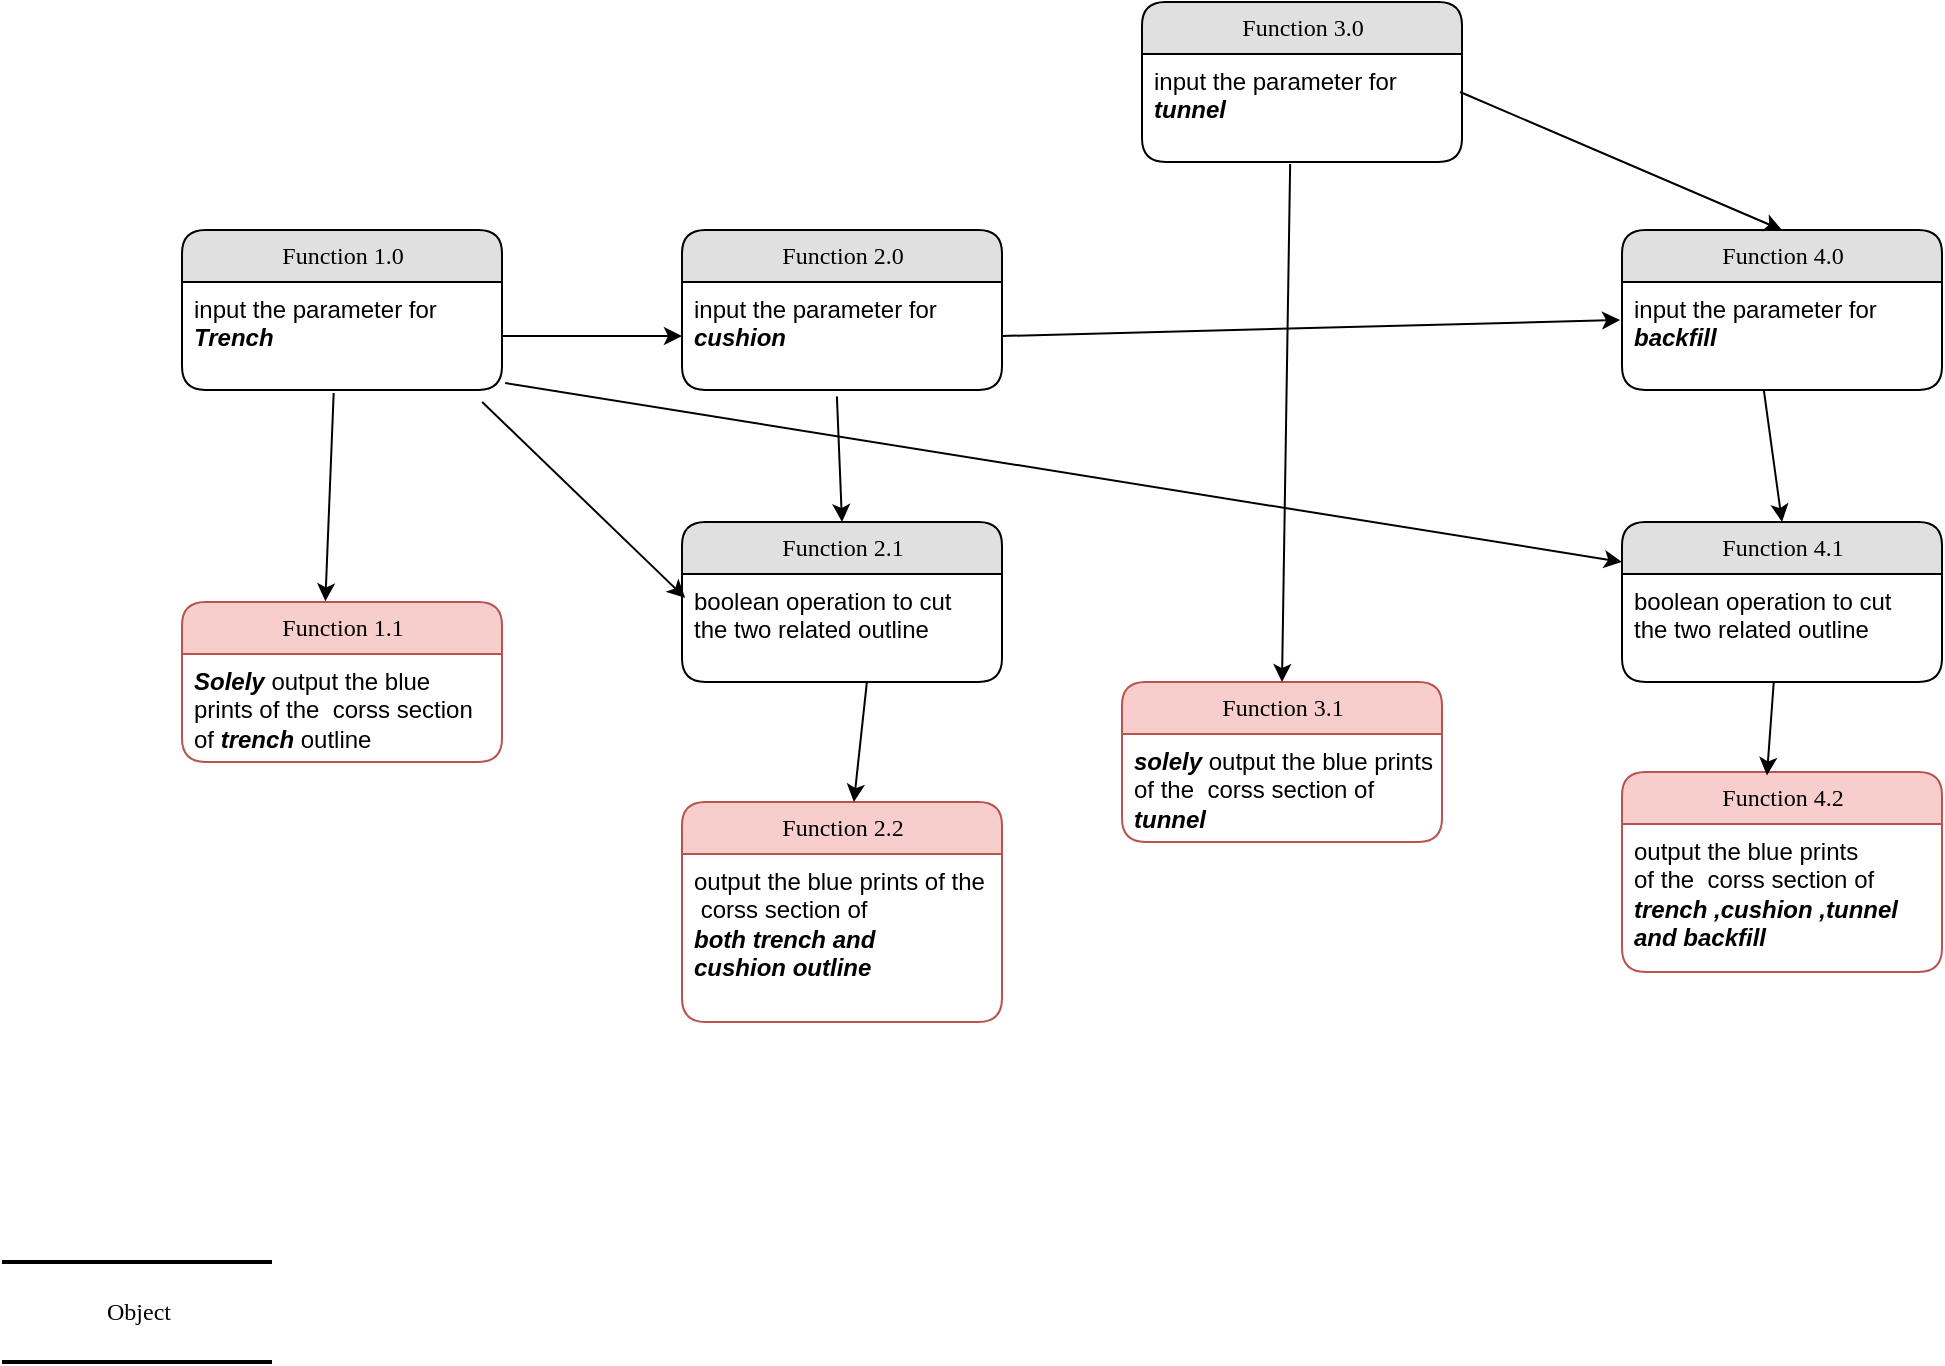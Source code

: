 <mxfile version="24.0.8" type="github">
  <diagram name="Page-1" id="5d7acffa-a066-3a61-03fe-96351882024d">
    <mxGraphModel dx="1195" dy="1472" grid="1" gridSize="10" guides="1" tooltips="1" connect="1" arrows="1" fold="1" page="1" pageScale="1" pageWidth="1100" pageHeight="850" background="#ffffff" math="0" shadow="0">
      <root>
        <mxCell id="0" />
        <mxCell id="1" parent="0" />
        <mxCell id="2debaab0fafb2da2-10" value="Object" style="html=1;rounded=0;shadow=0;comic=0;labelBackgroundColor=none;strokeWidth=2;fontFamily=Verdana;fontSize=12;align=center;shape=mxgraph.ios7ui.horLines;" parent="1" vertex="1">
          <mxGeometry x="70" y="590" width="135" height="50" as="geometry" />
        </mxCell>
        <mxCell id="21ea969265ad0168-6" value="Function 1.0" style="swimlane;html=1;fontStyle=0;childLayout=stackLayout;horizontal=1;startSize=26;fillColor=#e0e0e0;horizontalStack=0;resizeParent=1;resizeLast=0;collapsible=1;marginBottom=0;swimlaneFillColor=#ffffff;align=center;rounded=1;shadow=0;comic=0;labelBackgroundColor=none;strokeWidth=1;fontFamily=Verdana;fontSize=12" parent="1" vertex="1">
          <mxGeometry x="160" y="74" width="160" height="80" as="geometry" />
        </mxCell>
        <mxCell id="21ea969265ad0168-7" value="input the parameter for &lt;b&gt;&lt;i&gt;Trench&lt;/i&gt;&lt;/b&gt;&lt;div&gt;&lt;br&gt;&lt;/div&gt;" style="text;html=1;strokeColor=none;fillColor=none;spacingLeft=4;spacingRight=4;whiteSpace=wrap;overflow=hidden;rotatable=0;points=[[0,0.5],[1,0.5]];portConstraint=eastwest;" parent="21ea969265ad0168-6" vertex="1">
          <mxGeometry y="26" width="160" height="54" as="geometry" />
        </mxCell>
        <mxCell id="21ea969265ad0168-10" value="Function 1.1" style="swimlane;html=1;fontStyle=0;childLayout=stackLayout;horizontal=1;startSize=26;fillColor=#f8cecc;horizontalStack=0;resizeParent=1;resizeLast=0;collapsible=1;marginBottom=0;swimlaneFillColor=#ffffff;align=center;rounded=1;shadow=0;comic=0;labelBackgroundColor=none;strokeWidth=1;fontFamily=Verdana;fontSize=12;strokeColor=#b85450;" parent="1" vertex="1">
          <mxGeometry x="160" y="260" width="160" height="80" as="geometry" />
        </mxCell>
        <mxCell id="21ea969265ad0168-11" value="&lt;b&gt;&lt;i&gt;Solely &lt;/i&gt;&lt;/b&gt;output the blue prints of the &lt;span style=&quot;background-color: initial;&quot;&gt;&amp;nbsp;corss section of&amp;nbsp;&lt;/span&gt;&lt;b&gt;&lt;i&gt;trench&amp;nbsp;&lt;/i&gt;&lt;/b&gt;&lt;span style=&quot;background-color: initial;&quot;&gt;outline&lt;/span&gt;" style="text;html=1;strokeColor=none;fillColor=none;spacingLeft=4;spacingRight=4;whiteSpace=wrap;overflow=hidden;rotatable=0;points=[[0,0.5],[1,0.5]];portConstraint=eastwest;" parent="21ea969265ad0168-10" vertex="1">
          <mxGeometry y="26" width="160" height="54" as="geometry" />
        </mxCell>
        <mxCell id="44gbxCg4L5SLpbTDqsJX-4" value="Function 2.0" style="swimlane;html=1;fontStyle=0;childLayout=stackLayout;horizontal=1;startSize=26;fillColor=#e0e0e0;horizontalStack=0;resizeParent=1;resizeLast=0;collapsible=1;marginBottom=0;swimlaneFillColor=#ffffff;align=center;rounded=1;shadow=0;comic=0;labelBackgroundColor=none;strokeWidth=1;fontFamily=Verdana;fontSize=12" vertex="1" parent="1">
          <mxGeometry x="410" y="74" width="160" height="80" as="geometry" />
        </mxCell>
        <mxCell id="44gbxCg4L5SLpbTDqsJX-5" value="input the parameter for &lt;b&gt;&lt;i&gt;cushion&lt;/i&gt;&lt;/b&gt;&lt;div&gt;&lt;br&gt;&lt;div&gt;&lt;br&gt;&lt;/div&gt;&lt;/div&gt;" style="text;html=1;strokeColor=none;fillColor=none;spacingLeft=4;spacingRight=4;whiteSpace=wrap;overflow=hidden;rotatable=0;points=[[0,0.5],[1,0.5]];portConstraint=eastwest;" vertex="1" parent="44gbxCg4L5SLpbTDqsJX-4">
          <mxGeometry y="26" width="160" height="54" as="geometry" />
        </mxCell>
        <mxCell id="44gbxCg4L5SLpbTDqsJX-6" style="edgeStyle=orthogonalEdgeStyle;rounded=0;orthogonalLoop=1;jettySize=auto;html=1;exitX=1;exitY=0.5;exitDx=0;exitDy=0;" edge="1" parent="1" target="44gbxCg4L5SLpbTDqsJX-5" source="21ea969265ad0168-7">
          <mxGeometry relative="1" as="geometry">
            <mxPoint x="540" y="127" as="sourcePoint" />
          </mxGeometry>
        </mxCell>
        <mxCell id="44gbxCg4L5SLpbTDqsJX-10" value="Function 3.0" style="swimlane;html=1;fontStyle=0;childLayout=stackLayout;horizontal=1;startSize=26;fillColor=#e0e0e0;horizontalStack=0;resizeParent=1;resizeLast=0;collapsible=1;marginBottom=0;swimlaneFillColor=#ffffff;align=center;rounded=1;shadow=0;comic=0;labelBackgroundColor=none;strokeWidth=1;fontFamily=Verdana;fontSize=12" vertex="1" parent="1">
          <mxGeometry x="640" y="-40" width="160" height="80" as="geometry" />
        </mxCell>
        <mxCell id="44gbxCg4L5SLpbTDqsJX-11" value="input the parameter for &lt;b&gt;&lt;i&gt;tunnel&lt;/i&gt;&lt;/b&gt;&lt;div&gt;&lt;br&gt;&lt;div&gt;&lt;br&gt;&lt;/div&gt;&lt;/div&gt;" style="text;html=1;strokeColor=none;fillColor=none;spacingLeft=4;spacingRight=4;whiteSpace=wrap;overflow=hidden;rotatable=0;points=[[0,0.5],[1,0.5]];portConstraint=eastwest;" vertex="1" parent="44gbxCg4L5SLpbTDqsJX-10">
          <mxGeometry y="26" width="160" height="54" as="geometry" />
        </mxCell>
        <mxCell id="44gbxCg4L5SLpbTDqsJX-12" value="Function 4.2" style="swimlane;html=1;fontStyle=0;childLayout=stackLayout;horizontal=1;startSize=26;fillColor=#f8cecc;horizontalStack=0;resizeParent=1;resizeLast=0;collapsible=1;marginBottom=0;swimlaneFillColor=#ffffff;align=center;rounded=1;shadow=0;comic=0;labelBackgroundColor=none;strokeWidth=1;fontFamily=Verdana;fontSize=12;strokeColor=#b85450;" vertex="1" parent="1">
          <mxGeometry x="880" y="345" width="160" height="100" as="geometry" />
        </mxCell>
        <mxCell id="44gbxCg4L5SLpbTDqsJX-13" value="&lt;div&gt;&lt;span style=&quot;background-color: initial;&quot;&gt;output the blue prints of&lt;/span&gt;&lt;span style=&quot;background-color: initial;&quot;&gt;&amp;nbsp;&lt;/span&gt;the&amp;nbsp;&lt;span style=&quot;background-color: initial;&quot;&gt;&amp;nbsp;corss section of &lt;b&gt;&lt;i&gt;trench ,cushion ,tunnel and backfill&lt;/i&gt;&lt;/b&gt;&lt;/span&gt;&lt;/div&gt;" style="text;html=1;strokeColor=none;fillColor=none;spacingLeft=4;spacingRight=4;whiteSpace=wrap;overflow=hidden;rotatable=0;points=[[0,0.5],[1,0.5]];portConstraint=eastwest;" vertex="1" parent="44gbxCg4L5SLpbTDqsJX-12">
          <mxGeometry y="26" width="160" height="74" as="geometry" />
        </mxCell>
        <mxCell id="44gbxCg4L5SLpbTDqsJX-15" value="Function 2.1" style="swimlane;html=1;fontStyle=0;childLayout=stackLayout;horizontal=1;startSize=26;fillColor=#e0e0e0;horizontalStack=0;resizeParent=1;resizeLast=0;collapsible=1;marginBottom=0;swimlaneFillColor=#ffffff;align=center;rounded=1;shadow=0;comic=0;labelBackgroundColor=none;strokeWidth=1;fontFamily=Verdana;fontSize=12" vertex="1" parent="1">
          <mxGeometry x="410" y="220" width="160" height="80" as="geometry" />
        </mxCell>
        <mxCell id="44gbxCg4L5SLpbTDqsJX-16" value="&lt;div&gt;&lt;div&gt;boolean operation to cut&amp;nbsp; the two related outline&lt;/div&gt;&lt;/div&gt;" style="text;html=1;strokeColor=none;fillColor=none;spacingLeft=4;spacingRight=4;whiteSpace=wrap;overflow=hidden;rotatable=0;points=[[0,0.5],[1,0.5]];portConstraint=eastwest;" vertex="1" parent="44gbxCg4L5SLpbTDqsJX-15">
          <mxGeometry y="26" width="160" height="54" as="geometry" />
        </mxCell>
        <mxCell id="44gbxCg4L5SLpbTDqsJX-17" value="Function 4.0" style="swimlane;html=1;fontStyle=0;childLayout=stackLayout;horizontal=1;startSize=26;fillColor=#e0e0e0;horizontalStack=0;resizeParent=1;resizeLast=0;collapsible=1;marginBottom=0;swimlaneFillColor=#ffffff;align=center;rounded=1;shadow=0;comic=0;labelBackgroundColor=none;strokeWidth=1;fontFamily=Verdana;fontSize=12" vertex="1" parent="1">
          <mxGeometry x="880" y="74" width="160" height="80" as="geometry" />
        </mxCell>
        <mxCell id="44gbxCg4L5SLpbTDqsJX-18" value="input the parameter for &lt;b&gt;&lt;i&gt;backfill&lt;/i&gt;&lt;/b&gt;&lt;div&gt;&lt;br&gt;&lt;div&gt;&lt;br&gt;&lt;/div&gt;&lt;/div&gt;" style="text;html=1;strokeColor=none;fillColor=none;spacingLeft=4;spacingRight=4;whiteSpace=wrap;overflow=hidden;rotatable=0;points=[[0,0.5],[1,0.5]];portConstraint=eastwest;" vertex="1" parent="44gbxCg4L5SLpbTDqsJX-17">
          <mxGeometry y="26" width="160" height="54" as="geometry" />
        </mxCell>
        <mxCell id="44gbxCg4L5SLpbTDqsJX-25" value="" style="endArrow=classic;html=1;rounded=0;exitX=0.474;exitY=1.028;exitDx=0;exitDy=0;exitPerimeter=0;entryX=0.448;entryY=-0.004;entryDx=0;entryDy=0;entryPerimeter=0;" edge="1" parent="1" source="21ea969265ad0168-7" target="21ea969265ad0168-10">
          <mxGeometry width="50" height="50" relative="1" as="geometry">
            <mxPoint x="530" y="280" as="sourcePoint" />
            <mxPoint x="236" y="250" as="targetPoint" />
          </mxGeometry>
        </mxCell>
        <mxCell id="44gbxCg4L5SLpbTDqsJX-26" value="Function 2.2" style="swimlane;html=1;fontStyle=0;childLayout=stackLayout;horizontal=1;startSize=26;fillColor=#f8cecc;horizontalStack=0;resizeParent=1;resizeLast=0;collapsible=1;marginBottom=0;swimlaneFillColor=#ffffff;align=center;rounded=1;shadow=0;comic=0;labelBackgroundColor=none;strokeWidth=1;fontFamily=Verdana;fontSize=12;strokeColor=#b85450;" vertex="1" parent="1">
          <mxGeometry x="410" y="360" width="160" height="110" as="geometry" />
        </mxCell>
        <mxCell id="44gbxCg4L5SLpbTDqsJX-27" value="output the blue prints of&amp;nbsp;the &lt;span style=&quot;background-color: initial;&quot;&gt;&amp;nbsp;corss section of &lt;b&gt;&lt;i&gt;both&amp;nbsp;&lt;/i&gt;&lt;/b&gt;&lt;/span&gt;&lt;b&gt;&lt;i&gt;trench and cushion&amp;nbsp;&lt;span style=&quot;background-color: initial;&quot;&gt;outline&lt;/span&gt;&lt;/i&gt;&lt;/b&gt;" style="text;html=1;strokeColor=none;fillColor=none;spacingLeft=4;spacingRight=4;whiteSpace=wrap;overflow=hidden;rotatable=0;points=[[0,0.5],[1,0.5]];portConstraint=eastwest;" vertex="1" parent="44gbxCg4L5SLpbTDqsJX-26">
          <mxGeometry y="26" width="160" height="84" as="geometry" />
        </mxCell>
        <mxCell id="44gbxCg4L5SLpbTDqsJX-28" value="" style="endArrow=classic;html=1;rounded=0;exitX=0.484;exitY=1.059;exitDx=0;exitDy=0;exitPerimeter=0;entryX=0.5;entryY=0;entryDx=0;entryDy=0;" edge="1" parent="1" source="44gbxCg4L5SLpbTDqsJX-5" target="44gbxCg4L5SLpbTDqsJX-15">
          <mxGeometry width="50" height="50" relative="1" as="geometry">
            <mxPoint x="620" y="320" as="sourcePoint" />
            <mxPoint x="670" y="270" as="targetPoint" />
          </mxGeometry>
        </mxCell>
        <mxCell id="44gbxCg4L5SLpbTDqsJX-29" value="" style="endArrow=classic;html=1;rounded=0;exitX=0.578;exitY=0.994;exitDx=0;exitDy=0;exitPerimeter=0;" edge="1" parent="1" source="44gbxCg4L5SLpbTDqsJX-16" target="44gbxCg4L5SLpbTDqsJX-26">
          <mxGeometry width="50" height="50" relative="1" as="geometry">
            <mxPoint x="480" y="298.5" as="sourcePoint" />
            <mxPoint x="483" y="361.5" as="targetPoint" />
          </mxGeometry>
        </mxCell>
        <mxCell id="44gbxCg4L5SLpbTDqsJX-31" value="" style="endArrow=classic;html=1;rounded=0;exitX=1;exitY=0.5;exitDx=0;exitDy=0;entryX=-0.006;entryY=0.352;entryDx=0;entryDy=0;entryPerimeter=0;" edge="1" parent="1" source="44gbxCg4L5SLpbTDqsJX-5" target="44gbxCg4L5SLpbTDqsJX-18">
          <mxGeometry width="50" height="50" relative="1" as="geometry">
            <mxPoint x="690" y="330" as="sourcePoint" />
            <mxPoint x="640" y="130" as="targetPoint" />
          </mxGeometry>
        </mxCell>
        <mxCell id="44gbxCg4L5SLpbTDqsJX-35" value="" style="endArrow=classic;html=1;rounded=0;exitX=0.443;exitY=0.997;exitDx=0;exitDy=0;exitPerimeter=0;entryX=0.5;entryY=0;entryDx=0;entryDy=0;" edge="1" parent="1" source="44gbxCg4L5SLpbTDqsJX-18" target="44gbxCg4L5SLpbTDqsJX-39">
          <mxGeometry width="50" height="50" relative="1" as="geometry">
            <mxPoint x="900" y="320" as="sourcePoint" />
            <mxPoint x="950" y="220" as="targetPoint" />
          </mxGeometry>
        </mxCell>
        <mxCell id="44gbxCg4L5SLpbTDqsJX-36" value="" style="endArrow=classic;html=1;rounded=0;exitX=0.938;exitY=1.111;exitDx=0;exitDy=0;exitPerimeter=0;entryX=0.01;entryY=0.222;entryDx=0;entryDy=0;entryPerimeter=0;" edge="1" parent="1" source="21ea969265ad0168-7" target="44gbxCg4L5SLpbTDqsJX-16">
          <mxGeometry width="50" height="50" relative="1" as="geometry">
            <mxPoint x="750" y="360" as="sourcePoint" />
            <mxPoint x="800" y="310" as="targetPoint" />
          </mxGeometry>
        </mxCell>
        <mxCell id="44gbxCg4L5SLpbTDqsJX-39" value="Function 4.1" style="swimlane;html=1;fontStyle=0;childLayout=stackLayout;horizontal=1;startSize=26;fillColor=#e0e0e0;horizontalStack=0;resizeParent=1;resizeLast=0;collapsible=1;marginBottom=0;swimlaneFillColor=#ffffff;align=center;rounded=1;shadow=0;comic=0;labelBackgroundColor=none;strokeWidth=1;fontFamily=Verdana;fontSize=12" vertex="1" parent="1">
          <mxGeometry x="880" y="220" width="160" height="80" as="geometry" />
        </mxCell>
        <mxCell id="44gbxCg4L5SLpbTDqsJX-40" value="&lt;div&gt;&lt;div&gt;boolean operation to cut&amp;nbsp; the two related outline&lt;/div&gt;&lt;/div&gt;" style="text;html=1;strokeColor=none;fillColor=none;spacingLeft=4;spacingRight=4;whiteSpace=wrap;overflow=hidden;rotatable=0;points=[[0,0.5],[1,0.5]];portConstraint=eastwest;" vertex="1" parent="44gbxCg4L5SLpbTDqsJX-39">
          <mxGeometry y="26" width="160" height="54" as="geometry" />
        </mxCell>
        <mxCell id="44gbxCg4L5SLpbTDqsJX-41" value="" style="endArrow=classic;html=1;rounded=0;exitX=1.01;exitY=0.935;exitDx=0;exitDy=0;exitPerimeter=0;entryX=0;entryY=0.25;entryDx=0;entryDy=0;" edge="1" parent="1" source="21ea969265ad0168-7" target="44gbxCg4L5SLpbTDqsJX-39">
          <mxGeometry width="50" height="50" relative="1" as="geometry">
            <mxPoint x="820" y="360" as="sourcePoint" />
            <mxPoint x="870" y="310" as="targetPoint" />
          </mxGeometry>
        </mxCell>
        <mxCell id="44gbxCg4L5SLpbTDqsJX-42" value="" style="endArrow=classic;html=1;rounded=0;exitX=0.474;exitY=1.009;exitDx=0;exitDy=0;exitPerimeter=0;entryX=0.453;entryY=0.017;entryDx=0;entryDy=0;entryPerimeter=0;" edge="1" parent="1" source="44gbxCg4L5SLpbTDqsJX-40" target="44gbxCg4L5SLpbTDqsJX-12">
          <mxGeometry width="50" height="50" relative="1" as="geometry">
            <mxPoint x="820" y="360" as="sourcePoint" />
            <mxPoint x="870" y="310" as="targetPoint" />
          </mxGeometry>
        </mxCell>
        <mxCell id="44gbxCg4L5SLpbTDqsJX-43" value="Function 3.1" style="swimlane;html=1;fontStyle=0;childLayout=stackLayout;horizontal=1;startSize=26;fillColor=#f8cecc;horizontalStack=0;resizeParent=1;resizeLast=0;collapsible=1;marginBottom=0;swimlaneFillColor=#ffffff;align=center;rounded=1;shadow=0;comic=0;labelBackgroundColor=none;strokeWidth=1;fontFamily=Verdana;fontSize=12;strokeColor=#b85450;" vertex="1" parent="1">
          <mxGeometry x="630" y="300" width="160" height="80" as="geometry" />
        </mxCell>
        <mxCell id="44gbxCg4L5SLpbTDqsJX-44" value="&lt;b&gt;&lt;i&gt;solely&amp;nbsp;&lt;/i&gt;&lt;/b&gt;&lt;span style=&quot;background-color: initial;&quot;&gt;output the blue prints of&amp;nbsp;the &lt;/span&gt;&lt;span style=&quot;background-color: initial;&quot;&gt;&amp;nbsp;corss section of &lt;b&gt;&lt;i&gt;tunnel&lt;/i&gt;&lt;/b&gt;&lt;/span&gt;" style="text;html=1;strokeColor=none;fillColor=none;spacingLeft=4;spacingRight=4;whiteSpace=wrap;overflow=hidden;rotatable=0;points=[[0,0.5],[1,0.5]];portConstraint=eastwest;" vertex="1" parent="44gbxCg4L5SLpbTDqsJX-43">
          <mxGeometry y="26" width="160" height="54" as="geometry" />
        </mxCell>
        <mxCell id="44gbxCg4L5SLpbTDqsJX-45" value="" style="endArrow=classic;html=1;rounded=0;exitX=0.463;exitY=1.019;exitDx=0;exitDy=0;exitPerimeter=0;entryX=0.5;entryY=0;entryDx=0;entryDy=0;" edge="1" parent="1" source="44gbxCg4L5SLpbTDqsJX-11" target="44gbxCg4L5SLpbTDqsJX-43">
          <mxGeometry width="50" height="50" relative="1" as="geometry">
            <mxPoint x="830" y="300" as="sourcePoint" />
            <mxPoint x="880" y="250" as="targetPoint" />
          </mxGeometry>
        </mxCell>
        <mxCell id="44gbxCg4L5SLpbTDqsJX-46" value="" style="endArrow=classic;html=1;rounded=0;exitX=0.994;exitY=0.352;exitDx=0;exitDy=0;exitPerimeter=0;entryX=0.5;entryY=0;entryDx=0;entryDy=0;" edge="1" parent="1" source="44gbxCg4L5SLpbTDqsJX-11" target="44gbxCg4L5SLpbTDqsJX-17">
          <mxGeometry width="50" height="50" relative="1" as="geometry">
            <mxPoint x="840" y="-10" as="sourcePoint" />
            <mxPoint x="850" y="140" as="targetPoint" />
          </mxGeometry>
        </mxCell>
      </root>
    </mxGraphModel>
  </diagram>
</mxfile>
